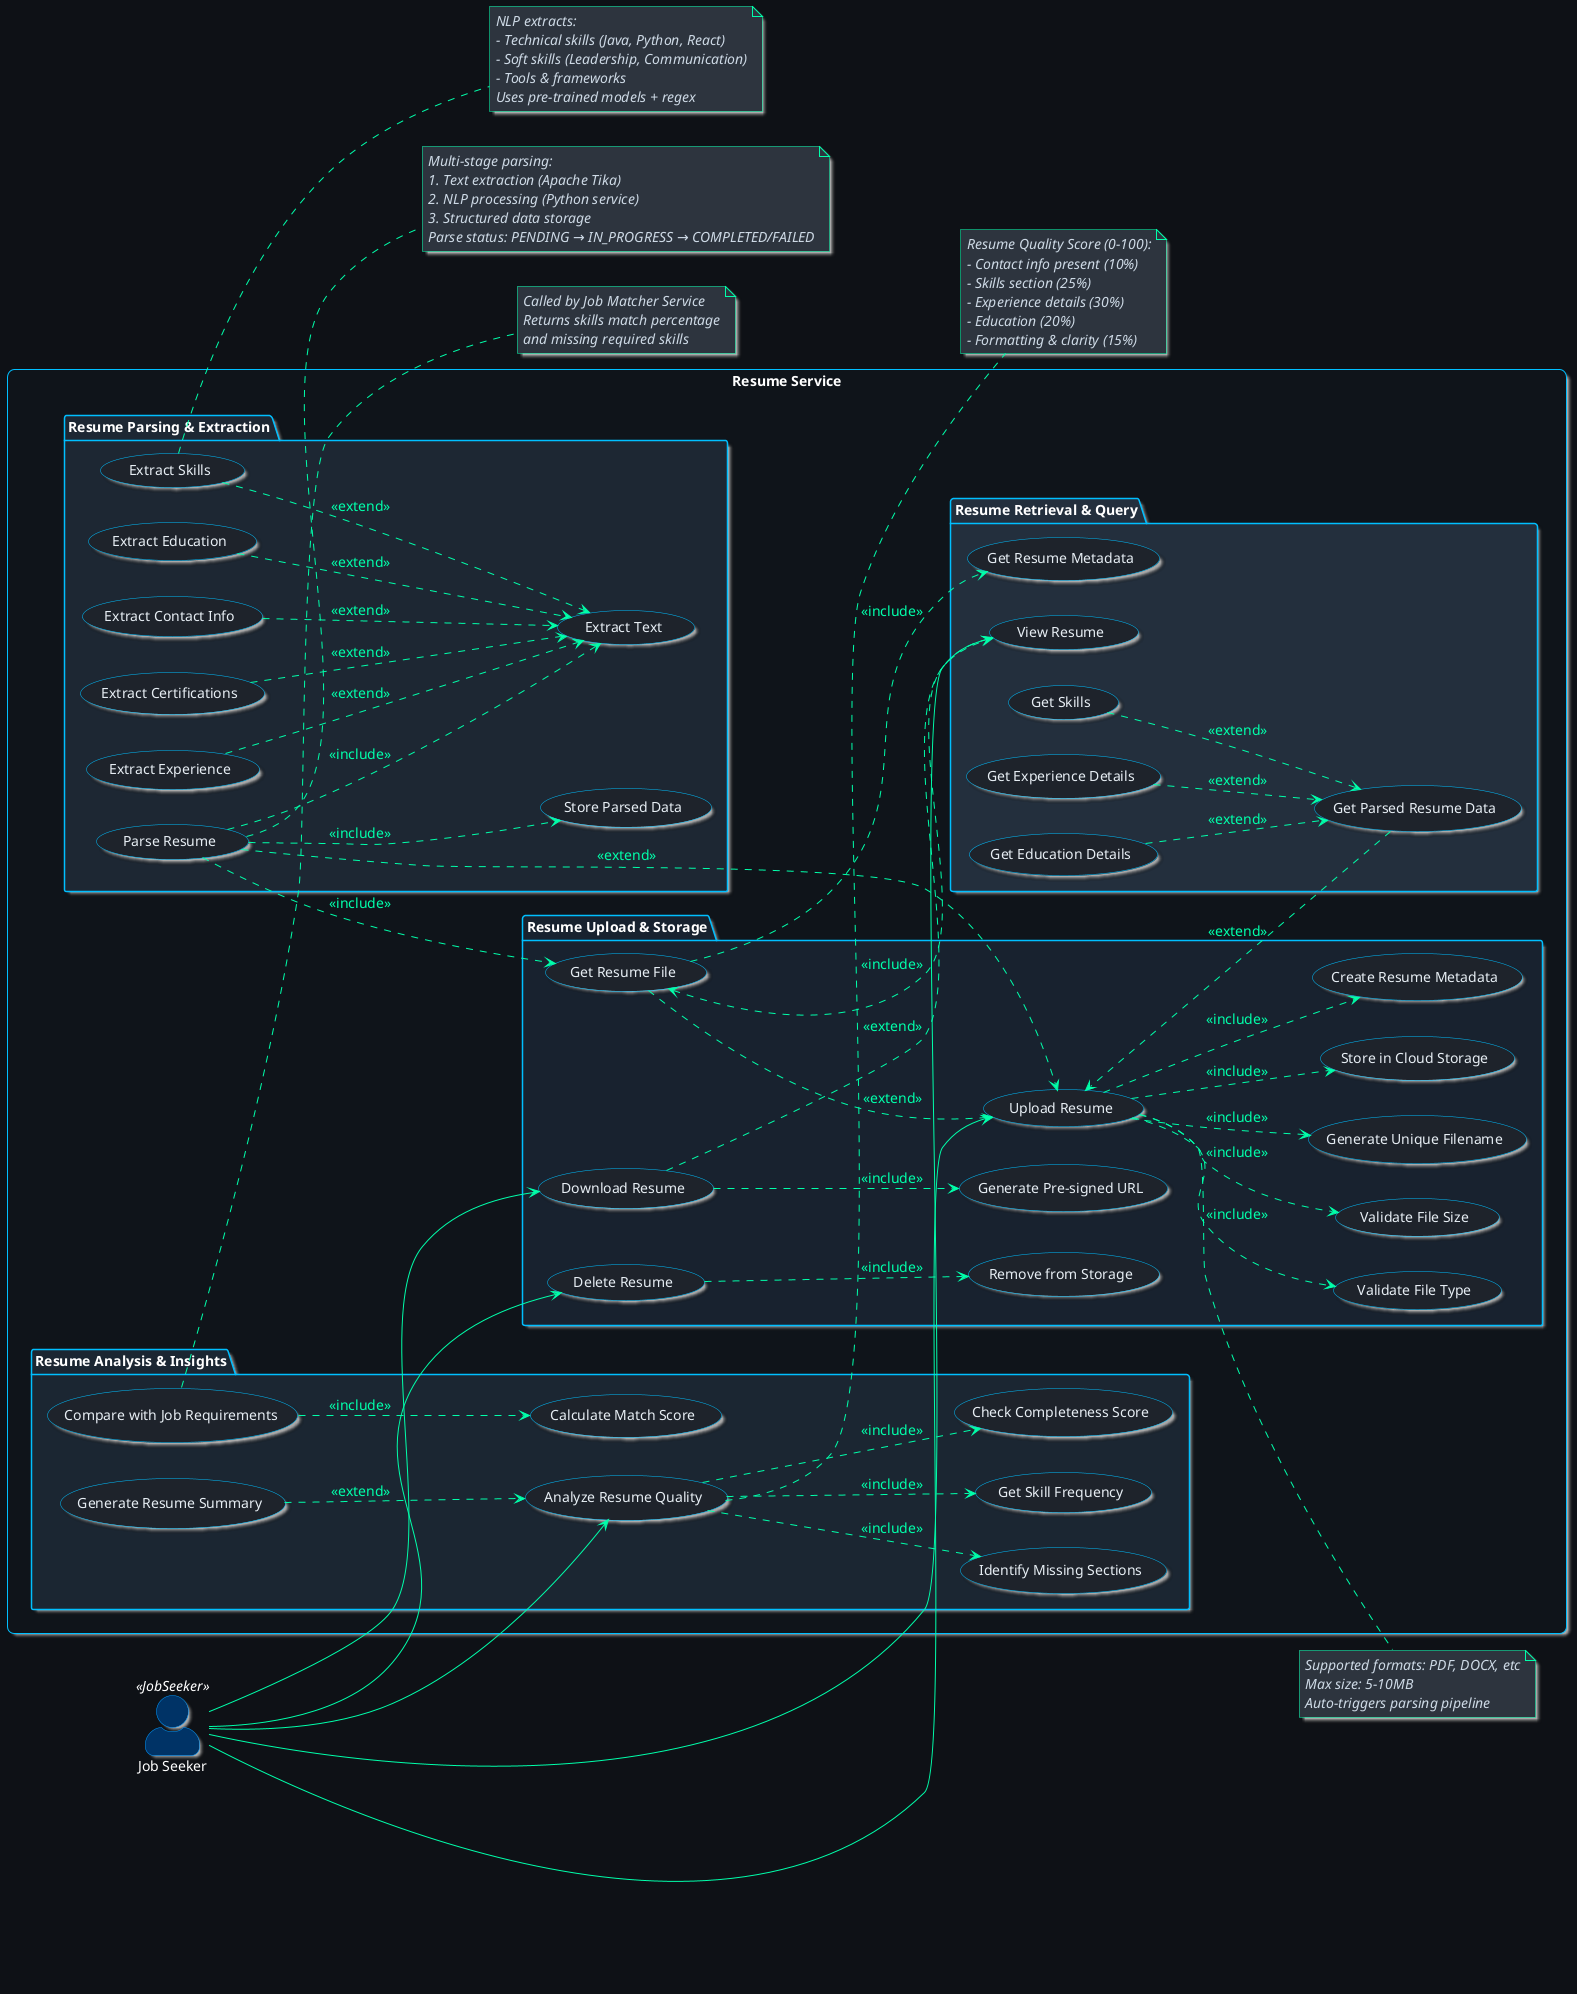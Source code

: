@startuml Resume Service
left to right direction
skinparam actorStyle awesome

' 🌙 ====== Global Dark Theme ======
skinparam backgroundColor #0e1116
skinparam defaultFontName "Segoe UI"
skinparam defaultFontSize 14
skinparam shadowing true

' ====== Use Case Styling ======
skinparam usecase {
  BackgroundColor #1e232b
  BorderColor #00bfff
  ArrowColor #ffffff
  FontColor #e6edf3
  FontStyle plain
}

' ====== Package Styling ======
skinparam package {
  BackgroundColor #141820
  BorderColor #00bfff
  FontColor #ffffff
  FontStyle bold
}

' ====== Rectangle (System Boundary) ======
skinparam rectangle {
  BackgroundColor #0f141a
  BorderColor #00bfff
  RoundCorner 15
  FontColor #ffffff
  FontStyle bold
}

' ====== Note Styling ======
skinparam note {
  BackgroundColor #2d343e
  BorderColor #00ffaa
  FontColor #cdd9e5
  FontStyle italic
}

' ====== Actor Colors ======
skinparam actor {
  FontColor #ffffff
  BorderColor #00bfff
  BackgroundColor #1a2432
  FontSize 14
}

skinparam actor<<JobSeeker>> {
  BackgroundColor #003366
  BorderColor #0099ff
}
skinparam actor<<s>> {
  BackgroundColor #4d4d00
  BorderColor #ffff00
}

' ====== Relationship Colors ======
skinparam Arrow {
  Color #00ffaa
  FontColor #00ffaa
}
skinparam Arrow<<include>> {
  Color #0099ff
  FontColor #0099ff
  LineStyle dotted
}
skinparam Arrow<<extend>> {
  Color #ff9900
  FontColor #ff9900
  LineStyle dashed
}

' ====== Actors ======
actor "Job Seeker" as JS <<JobSeeker>>

rectangle "Resume Service" {
    
    ' ========== Resume Upload & Management ==========
    package "Resume Upload & Storage" #18222f {
        usecase "Upload Resume" as UC1
        usecase "Validate File Type" as UC1a
        usecase "Validate File Size" as UC1b
        usecase "Generate Unique Filename" as UC1c
        usecase "Store in Cloud Storage" as UC1d
        usecase "Create Resume Metadata" as UC1e
        usecase "Get Resume File" as UC1f
        usecase "Delete Resume" as UC2
        usecase "Remove from Storage" as UC2a
        usecase "Download Resume" as UC3
        usecase "Generate Pre-signed URL" as UC3a
    }
    
    ' ========== Resume Parsing ==========
    package "Resume Parsing & Extraction" #1d2733 {
        usecase "Parse Resume" as UC4
        usecase "Extract Text" as UC4a
        usecase "Extract Skills" as UC4d
        usecase "Extract Experience" as UC4e
        usecase "Extract Education" as UC4f
        usecase "Extract Certifications" as UC4g
        usecase "Extract Contact Info" as UC4h
        usecase "Store Parsed Data" as UC4i
    }
    
    ' ========== Resume Retrieval ==========
    package "Resume Retrieval & Query" #232f3d {
        usecase "View Resume" as UC5x
        usecase "Get Resume Metadata" as UC5
        usecase "Get Parsed Resume Data" as UC7
        usecase "Get Skills" as UC8
        usecase "Get Experience Details" as UC9
        usecase "Get Education Details" as UC10
    }
    
    ' ========== Resume Analysis ==========
    package "Resume Analysis & Insights" #1b2632 {
        usecase "Analyze Resume Quality" as UC19
        usecase "Check Completeness Score" as UC19a
        usecase "Identify Missing Sections" as UC19b
        usecase "Get Skill Frequency" as UC20
        usecase "Compare with Job Requirements" as UC21
        usecase "Calculate Match Score" as UC21a
        usecase "Generate Resume Summary" as UC22
    }
}

' ========== Job Seeker Associations ==========
JS --> UC1
JS --> UC2
JS --> UC3
JS --> UC5x
JS --> UC19

' ========== Include Relationships ==========
UC1 ..> UC1a : <<include>>
UC1 ..> UC1b : <<include>>
UC1 ..> UC1c : <<include>>
UC1 ..> UC1d : <<include>>
UC1 ..> UC1e : <<include>>
UC1f ..> UC5 : <<include>>
UC2 ..> UC2a : <<include>>
UC3 ..> UC3a : <<include>>
UC4 ..> UC1f : <<include>>
UC4 ..> UC4a : <<include>>
UC4 ..> UC4i : <<include>>
UC5x ..> UC1f : <<include>>
UC19 ..> UC19a : <<include>>
UC19 ..> UC19b : <<include>>
UC19 ..> UC20 : <<include>>
UC21 ..> UC21a : <<include>>

' ========== Extend Relationships ==========
UC1f ..> UC1 : <<extend>>
UC3 ..> UC5x : <<extend>>
UC4 ..> UC1 : <<extend>>
UC4d ..> UC4a : <<extend>>
UC4e ..> UC4a : <<extend>>
UC4f ..> UC4a : <<extend>>
UC4g ..> UC4a : <<extend>>
UC4h ..> UC4a : <<extend>>
UC7 ..> UC1 : <<extend>>
UC8 ..> UC7 : <<extend>>
UC9 ..> UC7 : <<extend>>
UC10 ..> UC7 : <<extend>>
UC22 ..> UC19 : <<extend>>

' ====== Notes ======
note right of UC1
  Supported formats: PDF, DOCX, etc
  Max size: 5-10MB
  Auto-triggers parsing pipeline
end note

note right of UC4
  Multi-stage parsing:
  1. Text extraction (Apache Tika)
  2. NLP processing (Python service)
  3. Structured data storage
  Parse status: PENDING → IN_PROGRESS → COMPLETED/FAILED
end note

note right of UC4d
  NLP extracts:
  - Technical skills (Java, Python, React)
  - Soft skills (Leadership, Communication)
  - Tools & frameworks
  Uses pre-trained models + regex
end note

note right of UC19
  Resume Quality Score (0-100):
  - Contact info present (10%)
  - Skills section (25%)
  - Experience details (30%)
  - Education (20%)
  - Formatting & clarity (15%)
end note

note right of UC21
  Called by Job Matcher Service
  Returns skills match percentage
  and missing required skills
end note

@enduml